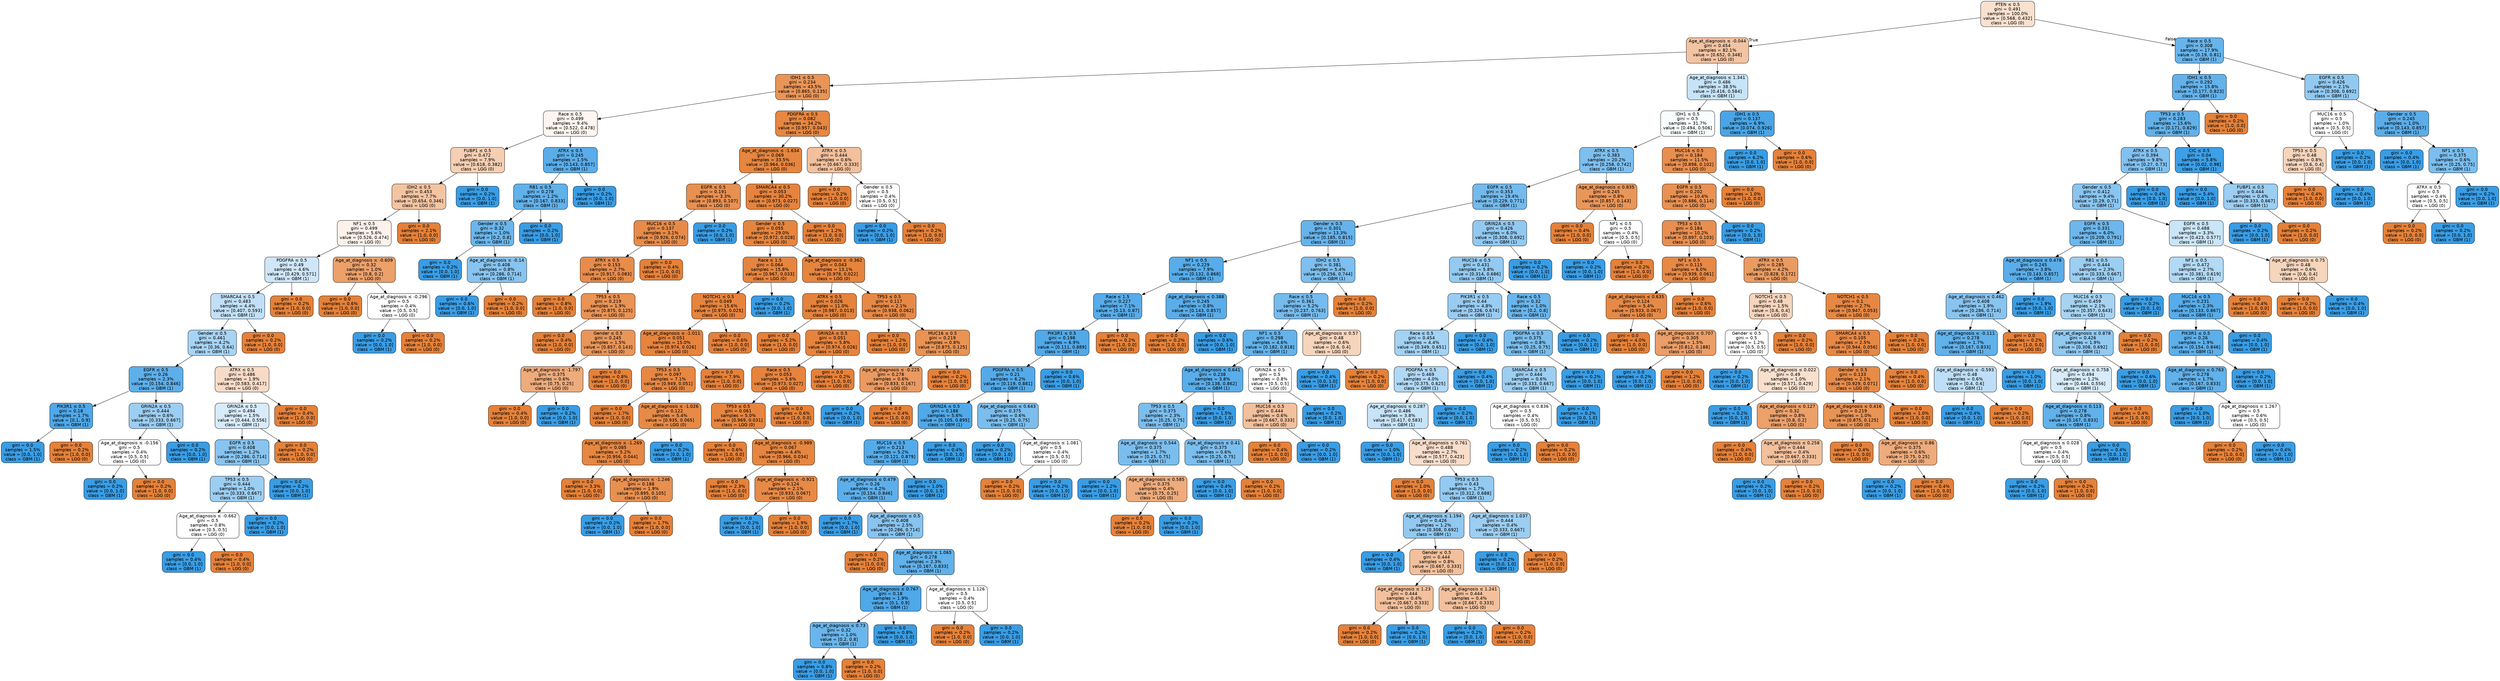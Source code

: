 digraph Tree {
node [shape=box, style="filled, rounded", color="black", fontname="helvetica"] ;
edge [fontname="helvetica"] ;
0 [label=<PTEN &le; 0.5<br/>gini = 0.491<br/>samples = 100.0%<br/>value = [0.568, 0.432]<br/>class = LGG (0)>, fillcolor="#f9e1cf"] ;
1 [label=<Age_at_diagnosis &le; -0.044<br/>gini = 0.454<br/>samples = 82.1%<br/>value = [0.652, 0.348]<br/>class = LGG (0)>, fillcolor="#f3c4a3"] ;
0 -> 1 [labeldistance=2.5, labelangle=45, headlabel="True"] ;
2 [label=<IDH1 &le; 0.5<br/>gini = 0.234<br/>samples = 43.5%<br/>value = [0.865, 0.135]<br/>class = LGG (0)>, fillcolor="#e99558"] ;
1 -> 2 ;
3 [label=<Race &le; 0.5<br/>gini = 0.499<br/>samples = 9.4%<br/>value = [0.522, 0.478]<br/>class = LGG (0)>, fillcolor="#fdf5ef"] ;
2 -> 3 ;
4 [label=<FUBP1 &le; 0.5<br/>gini = 0.472<br/>samples = 7.9%<br/>value = [0.618, 0.382]<br/>class = LGG (0)>, fillcolor="#f5cfb3"] ;
3 -> 4 ;
5 [label=<IDH2 &le; 0.5<br/>gini = 0.453<br/>samples = 7.7%<br/>value = [0.654, 0.346]<br/>class = LGG (0)>, fillcolor="#f3c4a2"] ;
4 -> 5 ;
6 [label=<NF1 &le; 0.5<br/>gini = 0.499<br/>samples = 5.6%<br/>value = [0.526, 0.474]<br/>class = LGG (0)>, fillcolor="#fcf2eb"] ;
5 -> 6 ;
7 [label=<PDGFRA &le; 0.5<br/>gini = 0.49<br/>samples = 4.6%<br/>value = [0.429, 0.571]<br/>class = GBM (1)>, fillcolor="#cee6f8"] ;
6 -> 7 ;
8 [label=<SMARCA4 &le; 0.5<br/>gini = 0.483<br/>samples = 4.4%<br/>value = [0.407, 0.593]<br/>class = GBM (1)>, fillcolor="#c1e0f7"] ;
7 -> 8 ;
9 [label=<Gender &le; 0.5<br/>gini = 0.461<br/>samples = 4.2%<br/>value = [0.36, 0.64]<br/>class = GBM (1)>, fillcolor="#a8d4f4"] ;
8 -> 9 ;
10 [label=<EGFR &le; 0.5<br/>gini = 0.26<br/>samples = 2.3%<br/>value = [0.154, 0.846]<br/>class = GBM (1)>, fillcolor="#5dafea"] ;
9 -> 10 ;
11 [label=<PIK3R1 &le; 0.5<br/>gini = 0.18<br/>samples = 1.7%<br/>value = [0.1, 0.9]<br/>class = GBM (1)>, fillcolor="#4fa8e8"] ;
10 -> 11 ;
12 [label=<gini = 0.0<br/>samples = 1.5%<br/>value = [0.0, 1.0]<br/>class = GBM (1)>, fillcolor="#399de5"] ;
11 -> 12 ;
13 [label=<gini = 0.0<br/>samples = 0.2%<br/>value = [1.0, 0.0]<br/>class = LGG (0)>, fillcolor="#e58139"] ;
11 -> 13 ;
14 [label=<GRIN2A &le; 0.5<br/>gini = 0.444<br/>samples = 0.6%<br/>value = [0.333, 0.667]<br/>class = GBM (1)>, fillcolor="#9ccef2"] ;
10 -> 14 ;
15 [label=<Age_at_diagnosis &le; -0.156<br/>gini = 0.5<br/>samples = 0.4%<br/>value = [0.5, 0.5]<br/>class = LGG (0)>, fillcolor="#ffffff"] ;
14 -> 15 ;
16 [label=<gini = 0.0<br/>samples = 0.2%<br/>value = [0.0, 1.0]<br/>class = GBM (1)>, fillcolor="#399de5"] ;
15 -> 16 ;
17 [label=<gini = 0.0<br/>samples = 0.2%<br/>value = [1.0, 0.0]<br/>class = LGG (0)>, fillcolor="#e58139"] ;
15 -> 17 ;
18 [label=<gini = 0.0<br/>samples = 0.2%<br/>value = [0.0, 1.0]<br/>class = GBM (1)>, fillcolor="#399de5"] ;
14 -> 18 ;
19 [label=<ATRX &le; 0.5<br/>gini = 0.486<br/>samples = 1.9%<br/>value = [0.583, 0.417]<br/>class = LGG (0)>, fillcolor="#f8dbc6"] ;
9 -> 19 ;
20 [label=<GRIN2A &le; 0.5<br/>gini = 0.494<br/>samples = 1.5%<br/>value = [0.444, 0.556]<br/>class = GBM (1)>, fillcolor="#d7ebfa"] ;
19 -> 20 ;
21 [label=<EGFR &le; 0.5<br/>gini = 0.408<br/>samples = 1.2%<br/>value = [0.286, 0.714]<br/>class = GBM (1)>, fillcolor="#88c4ef"] ;
20 -> 21 ;
22 [label=<TP53 &le; 0.5<br/>gini = 0.444<br/>samples = 1.0%<br/>value = [0.333, 0.667]<br/>class = GBM (1)>, fillcolor="#9ccef2"] ;
21 -> 22 ;
23 [label=<Age_at_diagnosis &le; -0.662<br/>gini = 0.5<br/>samples = 0.8%<br/>value = [0.5, 0.5]<br/>class = LGG (0)>, fillcolor="#ffffff"] ;
22 -> 23 ;
24 [label=<gini = 0.0<br/>samples = 0.4%<br/>value = [0.0, 1.0]<br/>class = GBM (1)>, fillcolor="#399de5"] ;
23 -> 24 ;
25 [label=<gini = 0.0<br/>samples = 0.4%<br/>value = [1.0, 0.0]<br/>class = LGG (0)>, fillcolor="#e58139"] ;
23 -> 25 ;
26 [label=<gini = 0.0<br/>samples = 0.2%<br/>value = [0.0, 1.0]<br/>class = GBM (1)>, fillcolor="#399de5"] ;
22 -> 26 ;
27 [label=<gini = 0.0<br/>samples = 0.2%<br/>value = [0.0, 1.0]<br/>class = GBM (1)>, fillcolor="#399de5"] ;
21 -> 27 ;
28 [label=<gini = 0.0<br/>samples = 0.2%<br/>value = [1.0, 0.0]<br/>class = LGG (0)>, fillcolor="#e58139"] ;
20 -> 28 ;
29 [label=<gini = 0.0<br/>samples = 0.4%<br/>value = [1.0, 0.0]<br/>class = LGG (0)>, fillcolor="#e58139"] ;
19 -> 29 ;
30 [label=<gini = 0.0<br/>samples = 0.2%<br/>value = [1.0, 0.0]<br/>class = LGG (0)>, fillcolor="#e58139"] ;
8 -> 30 ;
31 [label=<gini = 0.0<br/>samples = 0.2%<br/>value = [1.0, 0.0]<br/>class = LGG (0)>, fillcolor="#e58139"] ;
7 -> 31 ;
32 [label=<Age_at_diagnosis &le; -0.609<br/>gini = 0.32<br/>samples = 1.0%<br/>value = [0.8, 0.2]<br/>class = LGG (0)>, fillcolor="#eca06a"] ;
6 -> 32 ;
33 [label=<gini = 0.0<br/>samples = 0.6%<br/>value = [1.0, 0.0]<br/>class = LGG (0)>, fillcolor="#e58139"] ;
32 -> 33 ;
34 [label=<Age_at_diagnosis &le; -0.296<br/>gini = 0.5<br/>samples = 0.4%<br/>value = [0.5, 0.5]<br/>class = LGG (0)>, fillcolor="#ffffff"] ;
32 -> 34 ;
35 [label=<gini = 0.0<br/>samples = 0.2%<br/>value = [0.0, 1.0]<br/>class = GBM (1)>, fillcolor="#399de5"] ;
34 -> 35 ;
36 [label=<gini = 0.0<br/>samples = 0.2%<br/>value = [1.0, 0.0]<br/>class = LGG (0)>, fillcolor="#e58139"] ;
34 -> 36 ;
37 [label=<gini = 0.0<br/>samples = 2.1%<br/>value = [1.0, 0.0]<br/>class = LGG (0)>, fillcolor="#e58139"] ;
5 -> 37 ;
38 [label=<gini = 0.0<br/>samples = 0.2%<br/>value = [0.0, 1.0]<br/>class = GBM (1)>, fillcolor="#399de5"] ;
4 -> 38 ;
39 [label=<ATRX &le; 0.5<br/>gini = 0.245<br/>samples = 1.5%<br/>value = [0.143, 0.857]<br/>class = GBM (1)>, fillcolor="#5aade9"] ;
3 -> 39 ;
40 [label=<RB1 &le; 0.5<br/>gini = 0.278<br/>samples = 1.2%<br/>value = [0.167, 0.833]<br/>class = GBM (1)>, fillcolor="#61b1ea"] ;
39 -> 40 ;
41 [label=<Gender &le; 0.5<br/>gini = 0.32<br/>samples = 1.0%<br/>value = [0.2, 0.8]<br/>class = GBM (1)>, fillcolor="#6ab6ec"] ;
40 -> 41 ;
42 [label=<gini = 0.0<br/>samples = 0.2%<br/>value = [0.0, 1.0]<br/>class = GBM (1)>, fillcolor="#399de5"] ;
41 -> 42 ;
43 [label=<Age_at_diagnosis &le; -0.14<br/>gini = 0.408<br/>samples = 0.8%<br/>value = [0.286, 0.714]<br/>class = GBM (1)>, fillcolor="#88c4ef"] ;
41 -> 43 ;
44 [label=<gini = 0.0<br/>samples = 0.6%<br/>value = [0.0, 1.0]<br/>class = GBM (1)>, fillcolor="#399de5"] ;
43 -> 44 ;
45 [label=<gini = 0.0<br/>samples = 0.2%<br/>value = [1.0, 0.0]<br/>class = LGG (0)>, fillcolor="#e58139"] ;
43 -> 45 ;
46 [label=<gini = 0.0<br/>samples = 0.2%<br/>value = [0.0, 1.0]<br/>class = GBM (1)>, fillcolor="#399de5"] ;
40 -> 46 ;
47 [label=<gini = 0.0<br/>samples = 0.2%<br/>value = [0.0, 1.0]<br/>class = GBM (1)>, fillcolor="#399de5"] ;
39 -> 47 ;
48 [label=<PDGFRA &le; 0.5<br/>gini = 0.082<br/>samples = 34.2%<br/>value = [0.957, 0.043]<br/>class = LGG (0)>, fillcolor="#e68742"] ;
2 -> 48 ;
49 [label=<Age_at_diagnosis &le; -1.634<br/>gini = 0.069<br/>samples = 33.5%<br/>value = [0.964, 0.036]<br/>class = LGG (0)>, fillcolor="#e68640"] ;
48 -> 49 ;
50 [label=<EGFR &le; 0.5<br/>gini = 0.191<br/>samples = 3.3%<br/>value = [0.893, 0.107]<br/>class = LGG (0)>, fillcolor="#e89051"] ;
49 -> 50 ;
51 [label=<MUC16 &le; 0.5<br/>gini = 0.137<br/>samples = 3.1%<br/>value = [0.926, 0.074]<br/>class = LGG (0)>, fillcolor="#e78b49"] ;
50 -> 51 ;
52 [label=<ATRX &le; 0.5<br/>gini = 0.153<br/>samples = 2.7%<br/>value = [0.917, 0.083]<br/>class = LGG (0)>, fillcolor="#e78c4b"] ;
51 -> 52 ;
53 [label=<gini = 0.0<br/>samples = 0.8%<br/>value = [1.0, 0.0]<br/>class = LGG (0)>, fillcolor="#e58139"] ;
52 -> 53 ;
54 [label=<TP53 &le; 0.5<br/>gini = 0.219<br/>samples = 1.9%<br/>value = [0.875, 0.125]<br/>class = LGG (0)>, fillcolor="#e99355"] ;
52 -> 54 ;
55 [label=<gini = 0.0<br/>samples = 0.4%<br/>value = [1.0, 0.0]<br/>class = LGG (0)>, fillcolor="#e58139"] ;
54 -> 55 ;
56 [label=<Gender &le; 0.5<br/>gini = 0.245<br/>samples = 1.5%<br/>value = [0.857, 0.143]<br/>class = LGG (0)>, fillcolor="#e9965a"] ;
54 -> 56 ;
57 [label=<Age_at_diagnosis &le; -1.797<br/>gini = 0.375<br/>samples = 0.6%<br/>value = [0.75, 0.25]<br/>class = LGG (0)>, fillcolor="#eeab7b"] ;
56 -> 57 ;
58 [label=<gini = 0.0<br/>samples = 0.4%<br/>value = [1.0, 0.0]<br/>class = LGG (0)>, fillcolor="#e58139"] ;
57 -> 58 ;
59 [label=<gini = 0.0<br/>samples = 0.2%<br/>value = [0.0, 1.0]<br/>class = GBM (1)>, fillcolor="#399de5"] ;
57 -> 59 ;
60 [label=<gini = 0.0<br/>samples = 0.8%<br/>value = [1.0, 0.0]<br/>class = LGG (0)>, fillcolor="#e58139"] ;
56 -> 60 ;
61 [label=<gini = 0.0<br/>samples = 0.4%<br/>value = [1.0, 0.0]<br/>class = LGG (0)>, fillcolor="#e58139"] ;
51 -> 61 ;
62 [label=<gini = 0.0<br/>samples = 0.2%<br/>value = [0.0, 1.0]<br/>class = GBM (1)>, fillcolor="#399de5"] ;
50 -> 62 ;
63 [label=<SMARCA4 &le; 0.5<br/>gini = 0.053<br/>samples = 30.2%<br/>value = [0.973, 0.027]<br/>class = LGG (0)>, fillcolor="#e6843e"] ;
49 -> 63 ;
64 [label=<Gender &le; 0.5<br/>gini = 0.055<br/>samples = 29.0%<br/>value = [0.972, 0.028]<br/>class = LGG (0)>, fillcolor="#e6853f"] ;
63 -> 64 ;
65 [label=<Race &le; 1.5<br/>gini = 0.064<br/>samples = 15.8%<br/>value = [0.967, 0.033]<br/>class = LGG (0)>, fillcolor="#e68540"] ;
64 -> 65 ;
66 [label=<NOTCH1 &le; 0.5<br/>gini = 0.049<br/>samples = 15.6%<br/>value = [0.975, 0.025]<br/>class = LGG (0)>, fillcolor="#e6843e"] ;
65 -> 66 ;
67 [label=<Age_at_diagnosis &le; -1.011<br/>gini = 0.051<br/>samples = 15.0%<br/>value = [0.974, 0.026]<br/>class = LGG (0)>, fillcolor="#e6843e"] ;
66 -> 67 ;
68 [label=<TP53 &le; 0.5<br/>gini = 0.097<br/>samples = 7.1%<br/>value = [0.949, 0.051]<br/>class = LGG (0)>, fillcolor="#e68844"] ;
67 -> 68 ;
69 [label=<gini = 0.0<br/>samples = 1.7%<br/>value = [1.0, 0.0]<br/>class = LGG (0)>, fillcolor="#e58139"] ;
68 -> 69 ;
70 [label=<Age_at_diagnosis &le; -1.026<br/>gini = 0.122<br/>samples = 5.4%<br/>value = [0.935, 0.065]<br/>class = LGG (0)>, fillcolor="#e78a47"] ;
68 -> 70 ;
71 [label=<Age_at_diagnosis &le; -1.269<br/>gini = 0.085<br/>samples = 5.2%<br/>value = [0.956, 0.044]<br/>class = LGG (0)>, fillcolor="#e68742"] ;
70 -> 71 ;
72 [label=<gini = 0.0<br/>samples = 3.3%<br/>value = [1.0, 0.0]<br/>class = LGG (0)>, fillcolor="#e58139"] ;
71 -> 72 ;
73 [label=<Age_at_diagnosis &le; -1.246<br/>gini = 0.188<br/>samples = 1.9%<br/>value = [0.895, 0.105]<br/>class = LGG (0)>, fillcolor="#e89050"] ;
71 -> 73 ;
74 [label=<gini = 0.0<br/>samples = 0.2%<br/>value = [0.0, 1.0]<br/>class = GBM (1)>, fillcolor="#399de5"] ;
73 -> 74 ;
75 [label=<gini = 0.0<br/>samples = 1.7%<br/>value = [1.0, 0.0]<br/>class = LGG (0)>, fillcolor="#e58139"] ;
73 -> 75 ;
76 [label=<gini = 0.0<br/>samples = 0.2%<br/>value = [0.0, 1.0]<br/>class = GBM (1)>, fillcolor="#399de5"] ;
70 -> 76 ;
77 [label=<gini = 0.0<br/>samples = 7.9%<br/>value = [1.0, 0.0]<br/>class = LGG (0)>, fillcolor="#e58139"] ;
67 -> 77 ;
78 [label=<gini = 0.0<br/>samples = 0.6%<br/>value = [1.0, 0.0]<br/>class = LGG (0)>, fillcolor="#e58139"] ;
66 -> 78 ;
79 [label=<gini = 0.0<br/>samples = 0.2%<br/>value = [0.0, 1.0]<br/>class = GBM (1)>, fillcolor="#399de5"] ;
65 -> 79 ;
80 [label=<Age_at_diagnosis &le; -0.362<br/>gini = 0.043<br/>samples = 13.1%<br/>value = [0.978, 0.022]<br/>class = LGG (0)>, fillcolor="#e6843d"] ;
64 -> 80 ;
81 [label=<ATRX &le; 0.5<br/>gini = 0.026<br/>samples = 11.0%<br/>value = [0.987, 0.013]<br/>class = LGG (0)>, fillcolor="#e5833c"] ;
80 -> 81 ;
82 [label=<gini = 0.0<br/>samples = 5.2%<br/>value = [1.0, 0.0]<br/>class = LGG (0)>, fillcolor="#e58139"] ;
81 -> 82 ;
83 [label=<GRIN2A &le; 0.5<br/>gini = 0.051<br/>samples = 5.8%<br/>value = [0.974, 0.026]<br/>class = LGG (0)>, fillcolor="#e6843e"] ;
81 -> 83 ;
84 [label=<Race &le; 0.5<br/>gini = 0.053<br/>samples = 5.6%<br/>value = [0.973, 0.027]<br/>class = LGG (0)>, fillcolor="#e6843e"] ;
83 -> 84 ;
85 [label=<TP53 &le; 0.5<br/>gini = 0.061<br/>samples = 5.0%<br/>value = [0.969, 0.031]<br/>class = LGG (0)>, fillcolor="#e6853f"] ;
84 -> 85 ;
86 [label=<gini = 0.0<br/>samples = 0.6%<br/>value = [1.0, 0.0]<br/>class = LGG (0)>, fillcolor="#e58139"] ;
85 -> 86 ;
87 [label=<Age_at_diagnosis &le; -0.989<br/>gini = 0.067<br/>samples = 4.4%<br/>value = [0.966, 0.034]<br/>class = LGG (0)>, fillcolor="#e68640"] ;
85 -> 87 ;
88 [label=<gini = 0.0<br/>samples = 2.3%<br/>value = [1.0, 0.0]<br/>class = LGG (0)>, fillcolor="#e58139"] ;
87 -> 88 ;
89 [label=<Age_at_diagnosis &le; -0.921<br/>gini = 0.124<br/>samples = 2.1%<br/>value = [0.933, 0.067]<br/>class = LGG (0)>, fillcolor="#e78a47"] ;
87 -> 89 ;
90 [label=<gini = 0.0<br/>samples = 0.2%<br/>value = [0.0, 1.0]<br/>class = GBM (1)>, fillcolor="#399de5"] ;
89 -> 90 ;
91 [label=<gini = 0.0<br/>samples = 1.9%<br/>value = [1.0, 0.0]<br/>class = LGG (0)>, fillcolor="#e58139"] ;
89 -> 91 ;
92 [label=<gini = 0.0<br/>samples = 0.6%<br/>value = [1.0, 0.0]<br/>class = LGG (0)>, fillcolor="#e58139"] ;
84 -> 92 ;
93 [label=<gini = 0.0<br/>samples = 0.2%<br/>value = [1.0, 0.0]<br/>class = LGG (0)>, fillcolor="#e58139"] ;
83 -> 93 ;
94 [label=<TP53 &le; 0.5<br/>gini = 0.117<br/>samples = 2.1%<br/>value = [0.938, 0.062]<br/>class = LGG (0)>, fillcolor="#e78946"] ;
80 -> 94 ;
95 [label=<gini = 0.0<br/>samples = 1.2%<br/>value = [1.0, 0.0]<br/>class = LGG (0)>, fillcolor="#e58139"] ;
94 -> 95 ;
96 [label=<MUC16 &le; 0.5<br/>gini = 0.219<br/>samples = 0.8%<br/>value = [0.875, 0.125]<br/>class = LGG (0)>, fillcolor="#e99355"] ;
94 -> 96 ;
97 [label=<Age_at_diagnosis &le; -0.225<br/>gini = 0.278<br/>samples = 0.6%<br/>value = [0.833, 0.167]<br/>class = LGG (0)>, fillcolor="#ea9a61"] ;
96 -> 97 ;
98 [label=<gini = 0.0<br/>samples = 0.2%<br/>value = [0.0, 1.0]<br/>class = GBM (1)>, fillcolor="#399de5"] ;
97 -> 98 ;
99 [label=<gini = 0.0<br/>samples = 0.4%<br/>value = [1.0, 0.0]<br/>class = LGG (0)>, fillcolor="#e58139"] ;
97 -> 99 ;
100 [label=<gini = 0.0<br/>samples = 0.2%<br/>value = [1.0, 0.0]<br/>class = LGG (0)>, fillcolor="#e58139"] ;
96 -> 100 ;
101 [label=<gini = 0.0<br/>samples = 1.2%<br/>value = [1.0, 0.0]<br/>class = LGG (0)>, fillcolor="#e58139"] ;
63 -> 101 ;
102 [label=<ATRX &le; 0.5<br/>gini = 0.444<br/>samples = 0.6%<br/>value = [0.667, 0.333]<br/>class = LGG (0)>, fillcolor="#f2c09c"] ;
48 -> 102 ;
103 [label=<gini = 0.0<br/>samples = 0.2%<br/>value = [1.0, 0.0]<br/>class = LGG (0)>, fillcolor="#e58139"] ;
102 -> 103 ;
104 [label=<Gender &le; 0.5<br/>gini = 0.5<br/>samples = 0.4%<br/>value = [0.5, 0.5]<br/>class = LGG (0)>, fillcolor="#ffffff"] ;
102 -> 104 ;
105 [label=<gini = 0.0<br/>samples = 0.2%<br/>value = [0.0, 1.0]<br/>class = GBM (1)>, fillcolor="#399de5"] ;
104 -> 105 ;
106 [label=<gini = 0.0<br/>samples = 0.2%<br/>value = [1.0, 0.0]<br/>class = LGG (0)>, fillcolor="#e58139"] ;
104 -> 106 ;
107 [label=<Age_at_diagnosis &le; 1.341<br/>gini = 0.486<br/>samples = 38.5%<br/>value = [0.416, 0.584]<br/>class = GBM (1)>, fillcolor="#c6e3f8"] ;
1 -> 107 ;
108 [label=<IDH1 &le; 0.5<br/>gini = 0.5<br/>samples = 31.7%<br/>value = [0.494, 0.506]<br/>class = GBM (1)>, fillcolor="#fafdfe"] ;
107 -> 108 ;
109 [label=<ATRX &le; 0.5<br/>gini = 0.383<br/>samples = 20.2%<br/>value = [0.258, 0.742]<br/>class = GBM (1)>, fillcolor="#7ebfee"] ;
108 -> 109 ;
110 [label=<EGFR &le; 0.5<br/>gini = 0.353<br/>samples = 19.4%<br/>value = [0.229, 0.771]<br/>class = GBM (1)>, fillcolor="#74baed"] ;
109 -> 110 ;
111 [label=<Gender &le; 0.5<br/>gini = 0.301<br/>samples = 13.3%<br/>value = [0.185, 0.815]<br/>class = GBM (1)>, fillcolor="#66b3eb"] ;
110 -> 111 ;
112 [label=<NF1 &le; 0.5<br/>gini = 0.229<br/>samples = 7.9%<br/>value = [0.132, 0.868]<br/>class = GBM (1)>, fillcolor="#57ace9"] ;
111 -> 112 ;
113 [label=<Race &le; 1.5<br/>gini = 0.227<br/>samples = 7.1%<br/>value = [0.13, 0.87]<br/>class = GBM (1)>, fillcolor="#57ace9"] ;
112 -> 113 ;
114 [label=<PIK3R1 &le; 0.5<br/>gini = 0.198<br/>samples = 6.9%<br/>value = [0.111, 0.889]<br/>class = GBM (1)>, fillcolor="#52a9e8"] ;
113 -> 114 ;
115 [label=<PDGFRA &le; 0.5<br/>gini = 0.21<br/>samples = 6.2%<br/>value = [0.119, 0.881]<br/>class = GBM (1)>, fillcolor="#54aae9"] ;
114 -> 115 ;
116 [label=<GRIN2A &le; 0.5<br/>gini = 0.188<br/>samples = 5.6%<br/>value = [0.105, 0.895]<br/>class = GBM (1)>, fillcolor="#50a9e8"] ;
115 -> 116 ;
117 [label=<MUC16 &le; 0.5<br/>gini = 0.213<br/>samples = 5.2%<br/>value = [0.121, 0.879]<br/>class = GBM (1)>, fillcolor="#54abe9"] ;
116 -> 117 ;
118 [label=<Age_at_diagnosis &le; 0.479<br/>gini = 0.26<br/>samples = 4.2%<br/>value = [0.154, 0.846]<br/>class = GBM (1)>, fillcolor="#5dafea"] ;
117 -> 118 ;
119 [label=<gini = 0.0<br/>samples = 1.7%<br/>value = [0.0, 1.0]<br/>class = GBM (1)>, fillcolor="#399de5"] ;
118 -> 119 ;
120 [label=<Age_at_diagnosis &le; 0.5<br/>gini = 0.408<br/>samples = 2.5%<br/>value = [0.286, 0.714]<br/>class = GBM (1)>, fillcolor="#88c4ef"] ;
118 -> 120 ;
121 [label=<gini = 0.0<br/>samples = 0.2%<br/>value = [1.0, 0.0]<br/>class = LGG (0)>, fillcolor="#e58139"] ;
120 -> 121 ;
122 [label=<Age_at_diagnosis &le; 1.065<br/>gini = 0.278<br/>samples = 2.3%<br/>value = [0.167, 0.833]<br/>class = GBM (1)>, fillcolor="#61b1ea"] ;
120 -> 122 ;
123 [label=<Age_at_diagnosis &le; 0.767<br/>gini = 0.18<br/>samples = 1.9%<br/>value = [0.1, 0.9]<br/>class = GBM (1)>, fillcolor="#4fa8e8"] ;
122 -> 123 ;
124 [label=<Age_at_diagnosis &le; 0.73<br/>gini = 0.32<br/>samples = 1.0%<br/>value = [0.2, 0.8]<br/>class = GBM (1)>, fillcolor="#6ab6ec"] ;
123 -> 124 ;
125 [label=<gini = 0.0<br/>samples = 0.8%<br/>value = [0.0, 1.0]<br/>class = GBM (1)>, fillcolor="#399de5"] ;
124 -> 125 ;
126 [label=<gini = 0.0<br/>samples = 0.2%<br/>value = [1.0, 0.0]<br/>class = LGG (0)>, fillcolor="#e58139"] ;
124 -> 126 ;
127 [label=<gini = 0.0<br/>samples = 0.8%<br/>value = [0.0, 1.0]<br/>class = GBM (1)>, fillcolor="#399de5"] ;
123 -> 127 ;
128 [label=<Age_at_diagnosis &le; 1.126<br/>gini = 0.5<br/>samples = 0.4%<br/>value = [0.5, 0.5]<br/>class = LGG (0)>, fillcolor="#ffffff"] ;
122 -> 128 ;
129 [label=<gini = 0.0<br/>samples = 0.2%<br/>value = [1.0, 0.0]<br/>class = LGG (0)>, fillcolor="#e58139"] ;
128 -> 129 ;
130 [label=<gini = 0.0<br/>samples = 0.2%<br/>value = [0.0, 1.0]<br/>class = GBM (1)>, fillcolor="#399de5"] ;
128 -> 130 ;
131 [label=<gini = 0.0<br/>samples = 1.0%<br/>value = [0.0, 1.0]<br/>class = GBM (1)>, fillcolor="#399de5"] ;
117 -> 131 ;
132 [label=<gini = 0.0<br/>samples = 0.4%<br/>value = [0.0, 1.0]<br/>class = GBM (1)>, fillcolor="#399de5"] ;
116 -> 132 ;
133 [label=<Age_at_diagnosis &le; 0.643<br/>gini = 0.375<br/>samples = 0.6%<br/>value = [0.25, 0.75]<br/>class = GBM (1)>, fillcolor="#7bbeee"] ;
115 -> 133 ;
134 [label=<gini = 0.0<br/>samples = 0.2%<br/>value = [0.0, 1.0]<br/>class = GBM (1)>, fillcolor="#399de5"] ;
133 -> 134 ;
135 [label=<Age_at_diagnosis &le; 1.081<br/>gini = 0.5<br/>samples = 0.4%<br/>value = [0.5, 0.5]<br/>class = LGG (0)>, fillcolor="#ffffff"] ;
133 -> 135 ;
136 [label=<gini = 0.0<br/>samples = 0.2%<br/>value = [1.0, 0.0]<br/>class = LGG (0)>, fillcolor="#e58139"] ;
135 -> 136 ;
137 [label=<gini = 0.0<br/>samples = 0.2%<br/>value = [0.0, 1.0]<br/>class = GBM (1)>, fillcolor="#399de5"] ;
135 -> 137 ;
138 [label=<gini = 0.0<br/>samples = 0.6%<br/>value = [0.0, 1.0]<br/>class = GBM (1)>, fillcolor="#399de5"] ;
114 -> 138 ;
139 [label=<gini = 0.0<br/>samples = 0.2%<br/>value = [1.0, 0.0]<br/>class = LGG (0)>, fillcolor="#e58139"] ;
113 -> 139 ;
140 [label=<Age_at_diagnosis &le; 0.388<br/>gini = 0.245<br/>samples = 0.8%<br/>value = [0.143, 0.857]<br/>class = GBM (1)>, fillcolor="#5aade9"] ;
112 -> 140 ;
141 [label=<gini = 0.0<br/>samples = 0.2%<br/>value = [1.0, 0.0]<br/>class = LGG (0)>, fillcolor="#e58139"] ;
140 -> 141 ;
142 [label=<gini = 0.0<br/>samples = 0.6%<br/>value = [0.0, 1.0]<br/>class = GBM (1)>, fillcolor="#399de5"] ;
140 -> 142 ;
143 [label=<IDH2 &le; 0.5<br/>gini = 0.381<br/>samples = 5.4%<br/>value = [0.256, 0.744]<br/>class = GBM (1)>, fillcolor="#7dbfee"] ;
111 -> 143 ;
144 [label=<Race &le; 0.5<br/>gini = 0.361<br/>samples = 5.2%<br/>value = [0.237, 0.763]<br/>class = GBM (1)>, fillcolor="#76bbed"] ;
143 -> 144 ;
145 [label=<NF1 &le; 0.5<br/>gini = 0.298<br/>samples = 4.6%<br/>value = [0.182, 0.818]<br/>class = GBM (1)>, fillcolor="#65b3eb"] ;
144 -> 145 ;
146 [label=<Age_at_diagnosis &le; 0.641<br/>gini = 0.238<br/>samples = 3.8%<br/>value = [0.138, 0.862]<br/>class = GBM (1)>, fillcolor="#59ade9"] ;
145 -> 146 ;
147 [label=<TP53 &le; 0.5<br/>gini = 0.375<br/>samples = 2.3%<br/>value = [0.25, 0.75]<br/>class = GBM (1)>, fillcolor="#7bbeee"] ;
146 -> 147 ;
148 [label=<Age_at_diagnosis &le; 0.544<br/>gini = 0.375<br/>samples = 1.7%<br/>value = [0.25, 0.75]<br/>class = GBM (1)>, fillcolor="#7bbeee"] ;
147 -> 148 ;
149 [label=<gini = 0.0<br/>samples = 1.2%<br/>value = [0.0, 1.0]<br/>class = GBM (1)>, fillcolor="#399de5"] ;
148 -> 149 ;
150 [label=<Age_at_diagnosis &le; 0.585<br/>gini = 0.375<br/>samples = 0.4%<br/>value = [0.75, 0.25]<br/>class = LGG (0)>, fillcolor="#eeab7b"] ;
148 -> 150 ;
151 [label=<gini = 0.0<br/>samples = 0.2%<br/>value = [1.0, 0.0]<br/>class = LGG (0)>, fillcolor="#e58139"] ;
150 -> 151 ;
152 [label=<gini = 0.0<br/>samples = 0.2%<br/>value = [0.0, 1.0]<br/>class = GBM (1)>, fillcolor="#399de5"] ;
150 -> 152 ;
153 [label=<Age_at_diagnosis &le; 0.41<br/>gini = 0.375<br/>samples = 0.6%<br/>value = [0.25, 0.75]<br/>class = GBM (1)>, fillcolor="#7bbeee"] ;
147 -> 153 ;
154 [label=<gini = 0.0<br/>samples = 0.4%<br/>value = [0.0, 1.0]<br/>class = GBM (1)>, fillcolor="#399de5"] ;
153 -> 154 ;
155 [label=<gini = 0.0<br/>samples = 0.2%<br/>value = [1.0, 0.0]<br/>class = LGG (0)>, fillcolor="#e58139"] ;
153 -> 155 ;
156 [label=<gini = 0.0<br/>samples = 1.5%<br/>value = [0.0, 1.0]<br/>class = GBM (1)>, fillcolor="#399de5"] ;
146 -> 156 ;
157 [label=<GRIN2A &le; 0.5<br/>gini = 0.5<br/>samples = 0.8%<br/>value = [0.5, 0.5]<br/>class = LGG (0)>, fillcolor="#ffffff"] ;
145 -> 157 ;
158 [label=<MUC16 &le; 0.5<br/>gini = 0.444<br/>samples = 0.6%<br/>value = [0.667, 0.333]<br/>class = LGG (0)>, fillcolor="#f2c09c"] ;
157 -> 158 ;
159 [label=<gini = 0.0<br/>samples = 0.4%<br/>value = [1.0, 0.0]<br/>class = LGG (0)>, fillcolor="#e58139"] ;
158 -> 159 ;
160 [label=<gini = 0.0<br/>samples = 0.2%<br/>value = [0.0, 1.0]<br/>class = GBM (1)>, fillcolor="#399de5"] ;
158 -> 160 ;
161 [label=<gini = 0.0<br/>samples = 0.2%<br/>value = [0.0, 1.0]<br/>class = GBM (1)>, fillcolor="#399de5"] ;
157 -> 161 ;
162 [label=<Age_at_diagnosis &le; 0.57<br/>gini = 0.48<br/>samples = 0.6%<br/>value = [0.6, 0.4]<br/>class = LGG (0)>, fillcolor="#f6d5bd"] ;
144 -> 162 ;
163 [label=<gini = 0.0<br/>samples = 0.4%<br/>value = [0.0, 1.0]<br/>class = GBM (1)>, fillcolor="#399de5"] ;
162 -> 163 ;
164 [label=<gini = 0.0<br/>samples = 0.2%<br/>value = [1.0, 0.0]<br/>class = LGG (0)>, fillcolor="#e58139"] ;
162 -> 164 ;
165 [label=<gini = 0.0<br/>samples = 0.2%<br/>value = [1.0, 0.0]<br/>class = LGG (0)>, fillcolor="#e58139"] ;
143 -> 165 ;
166 [label=<GRIN2A &le; 0.5<br/>gini = 0.426<br/>samples = 6.0%<br/>value = [0.308, 0.692]<br/>class = GBM (1)>, fillcolor="#91c9f1"] ;
110 -> 166 ;
167 [label=<MUC16 &le; 0.5<br/>gini = 0.431<br/>samples = 5.8%<br/>value = [0.314, 0.686]<br/>class = GBM (1)>, fillcolor="#94caf1"] ;
166 -> 167 ;
168 [label=<PIK3R1 &le; 0.5<br/>gini = 0.44<br/>samples = 4.8%<br/>value = [0.326, 0.674]<br/>class = GBM (1)>, fillcolor="#99ccf2"] ;
167 -> 168 ;
169 [label=<Race &le; 0.5<br/>gini = 0.454<br/>samples = 4.4%<br/>value = [0.349, 0.651]<br/>class = GBM (1)>, fillcolor="#a3d2f3"] ;
168 -> 169 ;
170 [label=<PDGFRA &le; 0.5<br/>gini = 0.469<br/>samples = 4.0%<br/>value = [0.375, 0.625]<br/>class = GBM (1)>, fillcolor="#b0d8f5"] ;
169 -> 170 ;
171 [label=<Age_at_diagnosis &le; 0.287<br/>gini = 0.486<br/>samples = 3.8%<br/>value = [0.417, 0.583]<br/>class = GBM (1)>, fillcolor="#c6e3f8"] ;
170 -> 171 ;
172 [label=<gini = 0.0<br/>samples = 1.0%<br/>value = [0.0, 1.0]<br/>class = GBM (1)>, fillcolor="#399de5"] ;
171 -> 172 ;
173 [label=<Age_at_diagnosis &le; 0.761<br/>gini = 0.488<br/>samples = 2.7%<br/>value = [0.577, 0.423]<br/>class = LGG (0)>, fillcolor="#f8ddca"] ;
171 -> 173 ;
174 [label=<gini = 0.0<br/>samples = 1.0%<br/>value = [1.0, 0.0]<br/>class = LGG (0)>, fillcolor="#e58139"] ;
173 -> 174 ;
175 [label=<TP53 &le; 0.5<br/>gini = 0.43<br/>samples = 1.7%<br/>value = [0.312, 0.688]<br/>class = GBM (1)>, fillcolor="#93caf1"] ;
173 -> 175 ;
176 [label=<Age_at_diagnosis &le; 1.194<br/>gini = 0.426<br/>samples = 1.2%<br/>value = [0.308, 0.692]<br/>class = GBM (1)>, fillcolor="#91c9f1"] ;
175 -> 176 ;
177 [label=<gini = 0.0<br/>samples = 0.4%<br/>value = [0.0, 1.0]<br/>class = GBM (1)>, fillcolor="#399de5"] ;
176 -> 177 ;
178 [label=<Gender &le; 0.5<br/>gini = 0.444<br/>samples = 0.8%<br/>value = [0.667, 0.333]<br/>class = LGG (0)>, fillcolor="#f2c09c"] ;
176 -> 178 ;
179 [label=<Age_at_diagnosis &le; 1.23<br/>gini = 0.444<br/>samples = 0.4%<br/>value = [0.667, 0.333]<br/>class = LGG (0)>, fillcolor="#f2c09c"] ;
178 -> 179 ;
180 [label=<gini = 0.0<br/>samples = 0.2%<br/>value = [1.0, 0.0]<br/>class = LGG (0)>, fillcolor="#e58139"] ;
179 -> 180 ;
181 [label=<gini = 0.0<br/>samples = 0.2%<br/>value = [0.0, 1.0]<br/>class = GBM (1)>, fillcolor="#399de5"] ;
179 -> 181 ;
182 [label=<Age_at_diagnosis &le; 1.241<br/>gini = 0.444<br/>samples = 0.4%<br/>value = [0.667, 0.333]<br/>class = LGG (0)>, fillcolor="#f2c09c"] ;
178 -> 182 ;
183 [label=<gini = 0.0<br/>samples = 0.2%<br/>value = [0.0, 1.0]<br/>class = GBM (1)>, fillcolor="#399de5"] ;
182 -> 183 ;
184 [label=<gini = 0.0<br/>samples = 0.2%<br/>value = [1.0, 0.0]<br/>class = LGG (0)>, fillcolor="#e58139"] ;
182 -> 184 ;
185 [label=<Age_at_diagnosis &le; 1.037<br/>gini = 0.444<br/>samples = 0.4%<br/>value = [0.333, 0.667]<br/>class = GBM (1)>, fillcolor="#9ccef2"] ;
175 -> 185 ;
186 [label=<gini = 0.0<br/>samples = 0.2%<br/>value = [0.0, 1.0]<br/>class = GBM (1)>, fillcolor="#399de5"] ;
185 -> 186 ;
187 [label=<gini = 0.0<br/>samples = 0.2%<br/>value = [1.0, 0.0]<br/>class = LGG (0)>, fillcolor="#e58139"] ;
185 -> 187 ;
188 [label=<gini = 0.0<br/>samples = 0.2%<br/>value = [0.0, 1.0]<br/>class = GBM (1)>, fillcolor="#399de5"] ;
170 -> 188 ;
189 [label=<gini = 0.0<br/>samples = 0.4%<br/>value = [0.0, 1.0]<br/>class = GBM (1)>, fillcolor="#399de5"] ;
169 -> 189 ;
190 [label=<gini = 0.0<br/>samples = 0.4%<br/>value = [0.0, 1.0]<br/>class = GBM (1)>, fillcolor="#399de5"] ;
168 -> 190 ;
191 [label=<Race &le; 0.5<br/>gini = 0.32<br/>samples = 1.0%<br/>value = [0.2, 0.8]<br/>class = GBM (1)>, fillcolor="#6ab6ec"] ;
167 -> 191 ;
192 [label=<PDGFRA &le; 0.5<br/>gini = 0.375<br/>samples = 0.8%<br/>value = [0.25, 0.75]<br/>class = GBM (1)>, fillcolor="#7bbeee"] ;
191 -> 192 ;
193 [label=<SMARCA4 &le; 0.5<br/>gini = 0.444<br/>samples = 0.6%<br/>value = [0.333, 0.667]<br/>class = GBM (1)>, fillcolor="#9ccef2"] ;
192 -> 193 ;
194 [label=<Age_at_diagnosis &le; 0.836<br/>gini = 0.5<br/>samples = 0.4%<br/>value = [0.5, 0.5]<br/>class = LGG (0)>, fillcolor="#ffffff"] ;
193 -> 194 ;
195 [label=<gini = 0.0<br/>samples = 0.2%<br/>value = [0.0, 1.0]<br/>class = GBM (1)>, fillcolor="#399de5"] ;
194 -> 195 ;
196 [label=<gini = 0.0<br/>samples = 0.2%<br/>value = [1.0, 0.0]<br/>class = LGG (0)>, fillcolor="#e58139"] ;
194 -> 196 ;
197 [label=<gini = 0.0<br/>samples = 0.2%<br/>value = [0.0, 1.0]<br/>class = GBM (1)>, fillcolor="#399de5"] ;
193 -> 197 ;
198 [label=<gini = 0.0<br/>samples = 0.2%<br/>value = [0.0, 1.0]<br/>class = GBM (1)>, fillcolor="#399de5"] ;
192 -> 198 ;
199 [label=<gini = 0.0<br/>samples = 0.2%<br/>value = [0.0, 1.0]<br/>class = GBM (1)>, fillcolor="#399de5"] ;
191 -> 199 ;
200 [label=<gini = 0.0<br/>samples = 0.2%<br/>value = [0.0, 1.0]<br/>class = GBM (1)>, fillcolor="#399de5"] ;
166 -> 200 ;
201 [label=<Age_at_diagnosis &le; 0.835<br/>gini = 0.245<br/>samples = 0.8%<br/>value = [0.857, 0.143]<br/>class = LGG (0)>, fillcolor="#e9965a"] ;
109 -> 201 ;
202 [label=<gini = 0.0<br/>samples = 0.4%<br/>value = [1.0, 0.0]<br/>class = LGG (0)>, fillcolor="#e58139"] ;
201 -> 202 ;
203 [label=<NF1 &le; 0.5<br/>gini = 0.5<br/>samples = 0.4%<br/>value = [0.5, 0.5]<br/>class = LGG (0)>, fillcolor="#ffffff"] ;
201 -> 203 ;
204 [label=<gini = 0.0<br/>samples = 0.2%<br/>value = [0.0, 1.0]<br/>class = GBM (1)>, fillcolor="#399de5"] ;
203 -> 204 ;
205 [label=<gini = 0.0<br/>samples = 0.2%<br/>value = [1.0, 0.0]<br/>class = LGG (0)>, fillcolor="#e58139"] ;
203 -> 205 ;
206 [label=<MUC16 &le; 0.5<br/>gini = 0.184<br/>samples = 11.5%<br/>value = [0.898, 0.102]<br/>class = LGG (0)>, fillcolor="#e88f50"] ;
108 -> 206 ;
207 [label=<EGFR &le; 0.5<br/>gini = 0.202<br/>samples = 10.4%<br/>value = [0.886, 0.114]<br/>class = LGG (0)>, fillcolor="#e89152"] ;
206 -> 207 ;
208 [label=<TP53 &le; 0.5<br/>gini = 0.184<br/>samples = 10.2%<br/>value = [0.897, 0.103]<br/>class = LGG (0)>, fillcolor="#e88f50"] ;
207 -> 208 ;
209 [label=<NF1 &le; 0.5<br/>gini = 0.115<br/>samples = 6.0%<br/>value = [0.939, 0.061]<br/>class = LGG (0)>, fillcolor="#e78946"] ;
208 -> 209 ;
210 [label=<Age_at_diagnosis &le; 0.635<br/>gini = 0.124<br/>samples = 5.4%<br/>value = [0.933, 0.067]<br/>class = LGG (0)>, fillcolor="#e78a47"] ;
209 -> 210 ;
211 [label=<gini = 0.0<br/>samples = 4.0%<br/>value = [1.0, 0.0]<br/>class = LGG (0)>, fillcolor="#e58139"] ;
210 -> 211 ;
212 [label=<Age_at_diagnosis &le; 0.707<br/>gini = 0.305<br/>samples = 1.5%<br/>value = [0.812, 0.188]<br/>class = LGG (0)>, fillcolor="#eb9e67"] ;
210 -> 212 ;
213 [label=<gini = 0.0<br/>samples = 0.2%<br/>value = [0.0, 1.0]<br/>class = GBM (1)>, fillcolor="#399de5"] ;
212 -> 213 ;
214 [label=<gini = 0.0<br/>samples = 1.2%<br/>value = [1.0, 0.0]<br/>class = LGG (0)>, fillcolor="#e58139"] ;
212 -> 214 ;
215 [label=<gini = 0.0<br/>samples = 0.6%<br/>value = [1.0, 0.0]<br/>class = LGG (0)>, fillcolor="#e58139"] ;
209 -> 215 ;
216 [label=<ATRX &le; 0.5<br/>gini = 0.285<br/>samples = 4.2%<br/>value = [0.828, 0.172]<br/>class = LGG (0)>, fillcolor="#ea9b62"] ;
208 -> 216 ;
217 [label=<NOTCH1 &le; 0.5<br/>gini = 0.48<br/>samples = 1.5%<br/>value = [0.6, 0.4]<br/>class = LGG (0)>, fillcolor="#f6d5bd"] ;
216 -> 217 ;
218 [label=<Gender &le; 0.5<br/>gini = 0.5<br/>samples = 1.2%<br/>value = [0.5, 0.5]<br/>class = LGG (0)>, fillcolor="#ffffff"] ;
217 -> 218 ;
219 [label=<gini = 0.0<br/>samples = 0.2%<br/>value = [0.0, 1.0]<br/>class = GBM (1)>, fillcolor="#399de5"] ;
218 -> 219 ;
220 [label=<Age_at_diagnosis &le; 0.022<br/>gini = 0.49<br/>samples = 1.0%<br/>value = [0.571, 0.429]<br/>class = LGG (0)>, fillcolor="#f8e0ce"] ;
218 -> 220 ;
221 [label=<gini = 0.0<br/>samples = 0.2%<br/>value = [0.0, 1.0]<br/>class = GBM (1)>, fillcolor="#399de5"] ;
220 -> 221 ;
222 [label=<Age_at_diagnosis &le; 0.127<br/>gini = 0.32<br/>samples = 0.8%<br/>value = [0.8, 0.2]<br/>class = LGG (0)>, fillcolor="#eca06a"] ;
220 -> 222 ;
223 [label=<gini = 0.0<br/>samples = 0.4%<br/>value = [1.0, 0.0]<br/>class = LGG (0)>, fillcolor="#e58139"] ;
222 -> 223 ;
224 [label=<Age_at_diagnosis &le; 0.258<br/>gini = 0.444<br/>samples = 0.4%<br/>value = [0.667, 0.333]<br/>class = LGG (0)>, fillcolor="#f2c09c"] ;
222 -> 224 ;
225 [label=<gini = 0.0<br/>samples = 0.2%<br/>value = [0.0, 1.0]<br/>class = GBM (1)>, fillcolor="#399de5"] ;
224 -> 225 ;
226 [label=<gini = 0.0<br/>samples = 0.2%<br/>value = [1.0, 0.0]<br/>class = LGG (0)>, fillcolor="#e58139"] ;
224 -> 226 ;
227 [label=<gini = 0.0<br/>samples = 0.2%<br/>value = [1.0, 0.0]<br/>class = LGG (0)>, fillcolor="#e58139"] ;
217 -> 227 ;
228 [label=<NOTCH1 &le; 0.5<br/>gini = 0.1<br/>samples = 2.7%<br/>value = [0.947, 0.053]<br/>class = LGG (0)>, fillcolor="#e68844"] ;
216 -> 228 ;
229 [label=<SMARCA4 &le; 0.5<br/>gini = 0.105<br/>samples = 2.5%<br/>value = [0.944, 0.056]<br/>class = LGG (0)>, fillcolor="#e78845"] ;
228 -> 229 ;
230 [label=<Gender &le; 0.5<br/>gini = 0.133<br/>samples = 2.1%<br/>value = [0.929, 0.071]<br/>class = LGG (0)>, fillcolor="#e78b48"] ;
229 -> 230 ;
231 [label=<Age_at_diagnosis &le; 0.416<br/>gini = 0.219<br/>samples = 1.0%<br/>value = [0.875, 0.125]<br/>class = LGG (0)>, fillcolor="#e99355"] ;
230 -> 231 ;
232 [label=<gini = 0.0<br/>samples = 0.4%<br/>value = [1.0, 0.0]<br/>class = LGG (0)>, fillcolor="#e58139"] ;
231 -> 232 ;
233 [label=<Age_at_diagnosis &le; 0.86<br/>gini = 0.375<br/>samples = 0.6%<br/>value = [0.75, 0.25]<br/>class = LGG (0)>, fillcolor="#eeab7b"] ;
231 -> 233 ;
234 [label=<gini = 0.0<br/>samples = 0.2%<br/>value = [0.0, 1.0]<br/>class = GBM (1)>, fillcolor="#399de5"] ;
233 -> 234 ;
235 [label=<gini = 0.0<br/>samples = 0.4%<br/>value = [1.0, 0.0]<br/>class = LGG (0)>, fillcolor="#e58139"] ;
233 -> 235 ;
236 [label=<gini = 0.0<br/>samples = 1.0%<br/>value = [1.0, 0.0]<br/>class = LGG (0)>, fillcolor="#e58139"] ;
230 -> 236 ;
237 [label=<gini = 0.0<br/>samples = 0.4%<br/>value = [1.0, 0.0]<br/>class = LGG (0)>, fillcolor="#e58139"] ;
229 -> 237 ;
238 [label=<gini = 0.0<br/>samples = 0.2%<br/>value = [1.0, 0.0]<br/>class = LGG (0)>, fillcolor="#e58139"] ;
228 -> 238 ;
239 [label=<gini = 0.0<br/>samples = 0.2%<br/>value = [0.0, 1.0]<br/>class = GBM (1)>, fillcolor="#399de5"] ;
207 -> 239 ;
240 [label=<gini = 0.0<br/>samples = 1.0%<br/>value = [1.0, 0.0]<br/>class = LGG (0)>, fillcolor="#e58139"] ;
206 -> 240 ;
241 [label=<IDH1 &le; 0.5<br/>gini = 0.137<br/>samples = 6.9%<br/>value = [0.074, 0.926]<br/>class = GBM (1)>, fillcolor="#49a5e7"] ;
107 -> 241 ;
242 [label=<gini = 0.0<br/>samples = 6.2%<br/>value = [0.0, 1.0]<br/>class = GBM (1)>, fillcolor="#399de5"] ;
241 -> 242 ;
243 [label=<gini = 0.0<br/>samples = 0.6%<br/>value = [1.0, 0.0]<br/>class = LGG (0)>, fillcolor="#e58139"] ;
241 -> 243 ;
244 [label=<Race &le; 0.5<br/>gini = 0.308<br/>samples = 17.9%<br/>value = [0.19, 0.81]<br/>class = GBM (1)>, fillcolor="#67b4eb"] ;
0 -> 244 [labeldistance=2.5, labelangle=-45, headlabel="False"] ;
245 [label=<IDH1 &le; 0.5<br/>gini = 0.292<br/>samples = 15.8%<br/>value = [0.177, 0.823]<br/>class = GBM (1)>, fillcolor="#64b2eb"] ;
244 -> 245 ;
246 [label=<TP53 &le; 0.5<br/>gini = 0.283<br/>samples = 15.6%<br/>value = [0.171, 0.829]<br/>class = GBM (1)>, fillcolor="#62b1ea"] ;
245 -> 246 ;
247 [label=<ATRX &le; 0.5<br/>gini = 0.394<br/>samples = 9.8%<br/>value = [0.27, 0.73]<br/>class = GBM (1)>, fillcolor="#82c1ef"] ;
246 -> 247 ;
248 [label=<Gender &le; 0.5<br/>gini = 0.412<br/>samples = 9.4%<br/>value = [0.29, 0.71]<br/>class = GBM (1)>, fillcolor="#8ac5f0"] ;
247 -> 248 ;
249 [label=<EGFR &le; 0.5<br/>gini = 0.331<br/>samples = 6.0%<br/>value = [0.209, 0.791]<br/>class = GBM (1)>, fillcolor="#6db7ec"] ;
248 -> 249 ;
250 [label=<Age_at_diagnosis &le; 0.478<br/>gini = 0.245<br/>samples = 3.8%<br/>value = [0.143, 0.857]<br/>class = GBM (1)>, fillcolor="#5aade9"] ;
249 -> 250 ;
251 [label=<Age_at_diagnosis &le; 0.462<br/>gini = 0.408<br/>samples = 1.9%<br/>value = [0.286, 0.714]<br/>class = GBM (1)>, fillcolor="#88c4ef"] ;
250 -> 251 ;
252 [label=<Age_at_diagnosis &le; -0.111<br/>gini = 0.278<br/>samples = 1.7%<br/>value = [0.167, 0.833]<br/>class = GBM (1)>, fillcolor="#61b1ea"] ;
251 -> 252 ;
253 [label=<Age_at_diagnosis &le; -0.593<br/>gini = 0.48<br/>samples = 0.6%<br/>value = [0.4, 0.6]<br/>class = GBM (1)>, fillcolor="#bddef6"] ;
252 -> 253 ;
254 [label=<gini = 0.0<br/>samples = 0.4%<br/>value = [0.0, 1.0]<br/>class = GBM (1)>, fillcolor="#399de5"] ;
253 -> 254 ;
255 [label=<gini = 0.0<br/>samples = 0.2%<br/>value = [1.0, 0.0]<br/>class = LGG (0)>, fillcolor="#e58139"] ;
253 -> 255 ;
256 [label=<gini = 0.0<br/>samples = 1.0%<br/>value = [0.0, 1.0]<br/>class = GBM (1)>, fillcolor="#399de5"] ;
252 -> 256 ;
257 [label=<gini = 0.0<br/>samples = 0.2%<br/>value = [1.0, 0.0]<br/>class = LGG (0)>, fillcolor="#e58139"] ;
251 -> 257 ;
258 [label=<gini = 0.0<br/>samples = 1.9%<br/>value = [0.0, 1.0]<br/>class = GBM (1)>, fillcolor="#399de5"] ;
250 -> 258 ;
259 [label=<RB1 &le; 0.5<br/>gini = 0.444<br/>samples = 2.3%<br/>value = [0.333, 0.667]<br/>class = GBM (1)>, fillcolor="#9ccef2"] ;
249 -> 259 ;
260 [label=<MUC16 &le; 0.5<br/>gini = 0.459<br/>samples = 2.1%<br/>value = [0.357, 0.643]<br/>class = GBM (1)>, fillcolor="#a7d3f3"] ;
259 -> 260 ;
261 [label=<Age_at_diagnosis &le; 0.878<br/>gini = 0.426<br/>samples = 1.9%<br/>value = [0.308, 0.692]<br/>class = GBM (1)>, fillcolor="#91c9f1"] ;
260 -> 261 ;
262 [label=<Age_at_diagnosis &le; 0.758<br/>gini = 0.494<br/>samples = 1.2%<br/>value = [0.444, 0.556]<br/>class = GBM (1)>, fillcolor="#d7ebfa"] ;
261 -> 262 ;
263 [label=<Age_at_diagnosis &le; 0.113<br/>gini = 0.278<br/>samples = 0.8%<br/>value = [0.167, 0.833]<br/>class = GBM (1)>, fillcolor="#61b1ea"] ;
262 -> 263 ;
264 [label=<Age_at_diagnosis &le; 0.028<br/>gini = 0.5<br/>samples = 0.4%<br/>value = [0.5, 0.5]<br/>class = LGG (0)>, fillcolor="#ffffff"] ;
263 -> 264 ;
265 [label=<gini = 0.0<br/>samples = 0.2%<br/>value = [0.0, 1.0]<br/>class = GBM (1)>, fillcolor="#399de5"] ;
264 -> 265 ;
266 [label=<gini = 0.0<br/>samples = 0.2%<br/>value = [1.0, 0.0]<br/>class = LGG (0)>, fillcolor="#e58139"] ;
264 -> 266 ;
267 [label=<gini = 0.0<br/>samples = 0.4%<br/>value = [0.0, 1.0]<br/>class = GBM (1)>, fillcolor="#399de5"] ;
263 -> 267 ;
268 [label=<gini = 0.0<br/>samples = 0.4%<br/>value = [1.0, 0.0]<br/>class = LGG (0)>, fillcolor="#e58139"] ;
262 -> 268 ;
269 [label=<gini = 0.0<br/>samples = 0.6%<br/>value = [0.0, 1.0]<br/>class = GBM (1)>, fillcolor="#399de5"] ;
261 -> 269 ;
270 [label=<gini = 0.0<br/>samples = 0.2%<br/>value = [1.0, 0.0]<br/>class = LGG (0)>, fillcolor="#e58139"] ;
260 -> 270 ;
271 [label=<gini = 0.0<br/>samples = 0.2%<br/>value = [0.0, 1.0]<br/>class = GBM (1)>, fillcolor="#399de5"] ;
259 -> 271 ;
272 [label=<EGFR &le; 0.5<br/>gini = 0.488<br/>samples = 3.3%<br/>value = [0.423, 0.577]<br/>class = GBM (1)>, fillcolor="#cae5f8"] ;
248 -> 272 ;
273 [label=<NF1 &le; 0.5<br/>gini = 0.472<br/>samples = 2.7%<br/>value = [0.381, 0.619]<br/>class = GBM (1)>, fillcolor="#b3d9f5"] ;
272 -> 273 ;
274 [label=<MUC16 &le; 0.5<br/>gini = 0.231<br/>samples = 2.3%<br/>value = [0.133, 0.867]<br/>class = GBM (1)>, fillcolor="#57ace9"] ;
273 -> 274 ;
275 [label=<PIK3R1 &le; 0.5<br/>gini = 0.26<br/>samples = 1.9%<br/>value = [0.154, 0.846]<br/>class = GBM (1)>, fillcolor="#5dafea"] ;
274 -> 275 ;
276 [label=<Age_at_diagnosis &le; 0.763<br/>gini = 0.278<br/>samples = 1.7%<br/>value = [0.167, 0.833]<br/>class = GBM (1)>, fillcolor="#61b1ea"] ;
275 -> 276 ;
277 [label=<gini = 0.0<br/>samples = 1.0%<br/>value = [0.0, 1.0]<br/>class = GBM (1)>, fillcolor="#399de5"] ;
276 -> 277 ;
278 [label=<Age_at_diagnosis &le; 1.267<br/>gini = 0.5<br/>samples = 0.6%<br/>value = [0.5, 0.5]<br/>class = LGG (0)>, fillcolor="#ffffff"] ;
276 -> 278 ;
279 [label=<gini = 0.0<br/>samples = 0.2%<br/>value = [1.0, 0.0]<br/>class = LGG (0)>, fillcolor="#e58139"] ;
278 -> 279 ;
280 [label=<gini = 0.0<br/>samples = 0.4%<br/>value = [0.0, 1.0]<br/>class = GBM (1)>, fillcolor="#399de5"] ;
278 -> 280 ;
281 [label=<gini = 0.0<br/>samples = 0.2%<br/>value = [0.0, 1.0]<br/>class = GBM (1)>, fillcolor="#399de5"] ;
275 -> 281 ;
282 [label=<gini = 0.0<br/>samples = 0.4%<br/>value = [0.0, 1.0]<br/>class = GBM (1)>, fillcolor="#399de5"] ;
274 -> 282 ;
283 [label=<gini = 0.0<br/>samples = 0.4%<br/>value = [1.0, 0.0]<br/>class = LGG (0)>, fillcolor="#e58139"] ;
273 -> 283 ;
284 [label=<Age_at_diagnosis &le; 0.75<br/>gini = 0.48<br/>samples = 0.6%<br/>value = [0.6, 0.4]<br/>class = LGG (0)>, fillcolor="#f6d5bd"] ;
272 -> 284 ;
285 [label=<gini = 0.0<br/>samples = 0.2%<br/>value = [1.0, 0.0]<br/>class = LGG (0)>, fillcolor="#e58139"] ;
284 -> 285 ;
286 [label=<gini = 0.0<br/>samples = 0.4%<br/>value = [0.0, 1.0]<br/>class = GBM (1)>, fillcolor="#399de5"] ;
284 -> 286 ;
287 [label=<gini = 0.0<br/>samples = 0.4%<br/>value = [0.0, 1.0]<br/>class = GBM (1)>, fillcolor="#399de5"] ;
247 -> 287 ;
288 [label=<CIC &le; 0.5<br/>gini = 0.04<br/>samples = 5.8%<br/>value = [0.02, 0.98]<br/>class = GBM (1)>, fillcolor="#3d9fe6"] ;
246 -> 288 ;
289 [label=<gini = 0.0<br/>samples = 5.4%<br/>value = [0.0, 1.0]<br/>class = GBM (1)>, fillcolor="#399de5"] ;
288 -> 289 ;
290 [label=<FUBP1 &le; 0.5<br/>gini = 0.444<br/>samples = 0.4%<br/>value = [0.333, 0.667]<br/>class = GBM (1)>, fillcolor="#9ccef2"] ;
288 -> 290 ;
291 [label=<gini = 0.0<br/>samples = 0.2%<br/>value = [0.0, 1.0]<br/>class = GBM (1)>, fillcolor="#399de5"] ;
290 -> 291 ;
292 [label=<gini = 0.0<br/>samples = 0.2%<br/>value = [1.0, 0.0]<br/>class = LGG (0)>, fillcolor="#e58139"] ;
290 -> 292 ;
293 [label=<gini = 0.0<br/>samples = 0.2%<br/>value = [1.0, 0.0]<br/>class = LGG (0)>, fillcolor="#e58139"] ;
245 -> 293 ;
294 [label=<EGFR &le; 0.5<br/>gini = 0.426<br/>samples = 2.1%<br/>value = [0.308, 0.692]<br/>class = GBM (1)>, fillcolor="#91c9f1"] ;
244 -> 294 ;
295 [label=<MUC16 &le; 0.5<br/>gini = 0.5<br/>samples = 1.0%<br/>value = [0.5, 0.5]<br/>class = LGG (0)>, fillcolor="#ffffff"] ;
294 -> 295 ;
296 [label=<TP53 &le; 0.5<br/>gini = 0.48<br/>samples = 0.8%<br/>value = [0.6, 0.4]<br/>class = LGG (0)>, fillcolor="#f6d5bd"] ;
295 -> 296 ;
297 [label=<gini = 0.0<br/>samples = 0.4%<br/>value = [1.0, 0.0]<br/>class = LGG (0)>, fillcolor="#e58139"] ;
296 -> 297 ;
298 [label=<gini = 0.0<br/>samples = 0.4%<br/>value = [0.0, 1.0]<br/>class = GBM (1)>, fillcolor="#399de5"] ;
296 -> 298 ;
299 [label=<gini = 0.0<br/>samples = 0.2%<br/>value = [0.0, 1.0]<br/>class = GBM (1)>, fillcolor="#399de5"] ;
295 -> 299 ;
300 [label=<Gender &le; 0.5<br/>gini = 0.245<br/>samples = 1.0%<br/>value = [0.143, 0.857]<br/>class = GBM (1)>, fillcolor="#5aade9"] ;
294 -> 300 ;
301 [label=<gini = 0.0<br/>samples = 0.4%<br/>value = [0.0, 1.0]<br/>class = GBM (1)>, fillcolor="#399de5"] ;
300 -> 301 ;
302 [label=<NF1 &le; 0.5<br/>gini = 0.375<br/>samples = 0.6%<br/>value = [0.25, 0.75]<br/>class = GBM (1)>, fillcolor="#7bbeee"] ;
300 -> 302 ;
303 [label=<ATRX &le; 0.5<br/>gini = 0.5<br/>samples = 0.4%<br/>value = [0.5, 0.5]<br/>class = LGG (0)>, fillcolor="#ffffff"] ;
302 -> 303 ;
304 [label=<gini = 0.0<br/>samples = 0.2%<br/>value = [1.0, 0.0]<br/>class = LGG (0)>, fillcolor="#e58139"] ;
303 -> 304 ;
305 [label=<gini = 0.0<br/>samples = 0.2%<br/>value = [0.0, 1.0]<br/>class = GBM (1)>, fillcolor="#399de5"] ;
303 -> 305 ;
306 [label=<gini = 0.0<br/>samples = 0.2%<br/>value = [0.0, 1.0]<br/>class = GBM (1)>, fillcolor="#399de5"] ;
302 -> 306 ;
}